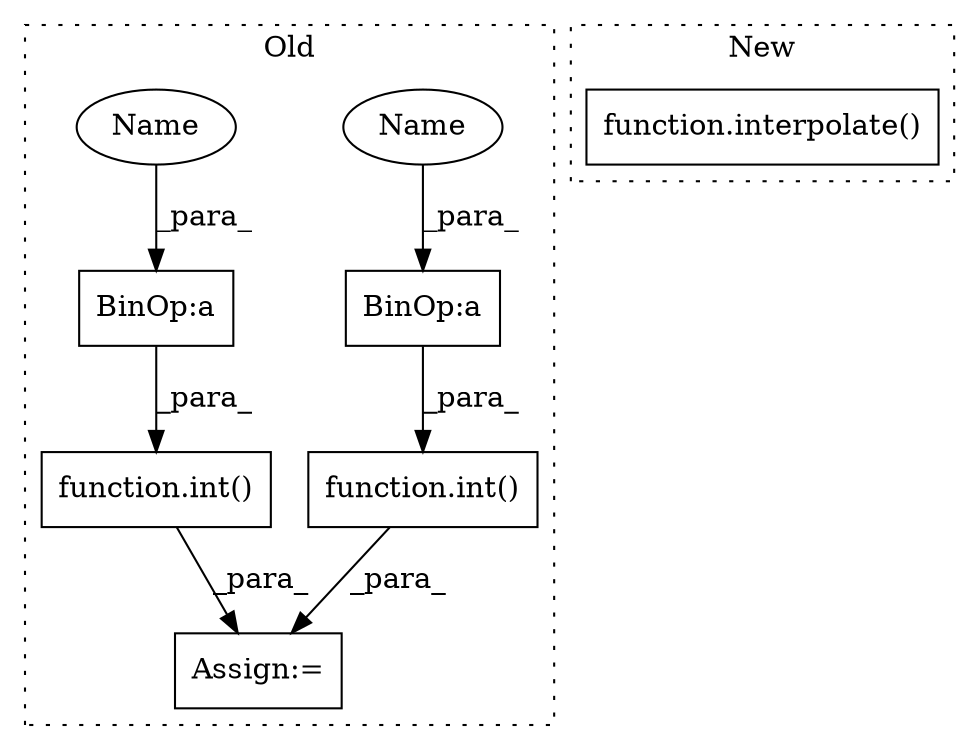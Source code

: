 digraph G {
subgraph cluster0 {
1 [label="function.int()" a="75" s="2077,2091" l="4,1" shape="box"];
3 [label="BinOp:a" a="82" s="2083" l="3" shape="box"];
4 [label="BinOp:a" a="82" s="2101" l="3" shape="box"];
5 [label="function.int()" a="75" s="2094,2109" l="4,1" shape="box"];
6 [label="Assign:=" a="68" s="2135" l="3" shape="box"];
7 [label="Name" a="87" s="2104" l="5" shape="ellipse"];
8 [label="Name" a="87" s="2086" l="5" shape="ellipse"];
label = "Old";
style="dotted";
}
subgraph cluster1 {
2 [label="function.interpolate()" a="75" s="3081,3109" l="12,1" shape="box"];
label = "New";
style="dotted";
}
1 -> 6 [label="_para_"];
3 -> 1 [label="_para_"];
4 -> 5 [label="_para_"];
5 -> 6 [label="_para_"];
7 -> 4 [label="_para_"];
8 -> 3 [label="_para_"];
}